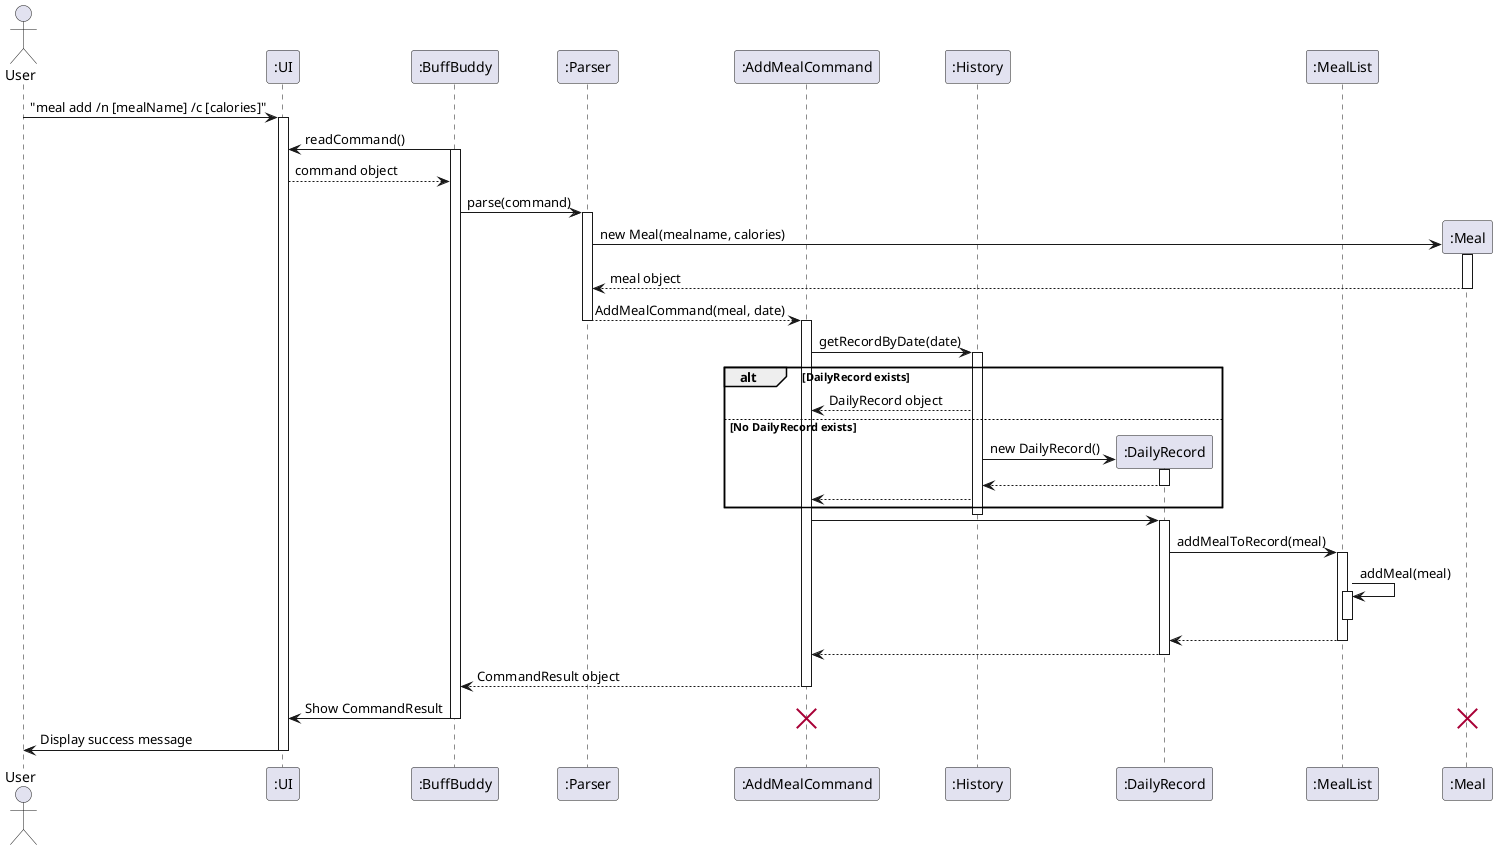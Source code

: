 @startuml
actor User
participant ":UI" as UI
participant ":BuffBuddy" as BB
participant ":Parser" as Parser
participant ":AddMealCommand" as AddCmd
participant ":History" as History
participant ":DailyRecord" as DailyRec
participant ":MealList" as MealList
participant ":Meal" as Meal

User -> UI: "meal add /n [mealName] /c [calories]"
activate UI
BB -> UI: readCommand()
activate BB
UI --> BB: command object
BB -> Parser: parse(command)
activate Parser

create Meal
Parser -> Meal: new Meal(mealname, calories)
activate Meal
Meal --> Parser: meal object
deactivate Meal

Parser --> AddCmd: AddMealCommand(meal, date)
deactivate Parser
activate AddCmd

AddCmd -> History: getRecordByDate(date)
activate History

alt DailyRecord exists
  History --> AddCmd: DailyRecord object
else No DailyRecord exists
create DailyRec
  History -> DailyRec: new DailyRecord()
  activate DailyRec
  DailyRec --> History
  deactivate DailyRec
  History --> AddCmd
end
deactivate History

AddCmd -> DailyRec:
activate DailyRec

DailyRec -> MealList: addMealToRecord(meal)
activate MealList
MealList -> MealList: addMeal(meal)
activate MealList

deactivate MealList
MealList --> DailyRec
deactivate MealList


DailyRec --> AddCmd
deactivate DailyRec

AddCmd --> BB: CommandResult object
deactivate AddCmd

BB -> UI: Show CommandResult
deactivate BB
destroy AddCmd
destroy Meal

UI -> User: Display success message
deactivate UI
@enduml
